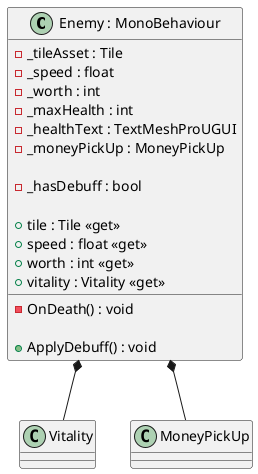 @startuml
class "Enemy : MonoBehaviour" as Enemy {
    - _tileAsset : Tile
    - _speed : float
    - _worth : int
    - _maxHealth : int
    - _healthText : TextMeshProUGUI
    - _moneyPickUp : MoneyPickUp

    - _hasDebuff : bool

    + tile : Tile <<get>>
    + speed : float <<get>>
    + worth : int <<get>>
    + vitality : Vitality <<get>>

    - OnDeath() : void

    + ApplyDebuff() : void
}
Enemy *-- Vitality
Enemy *-- MoneyPickUp
@enduml
